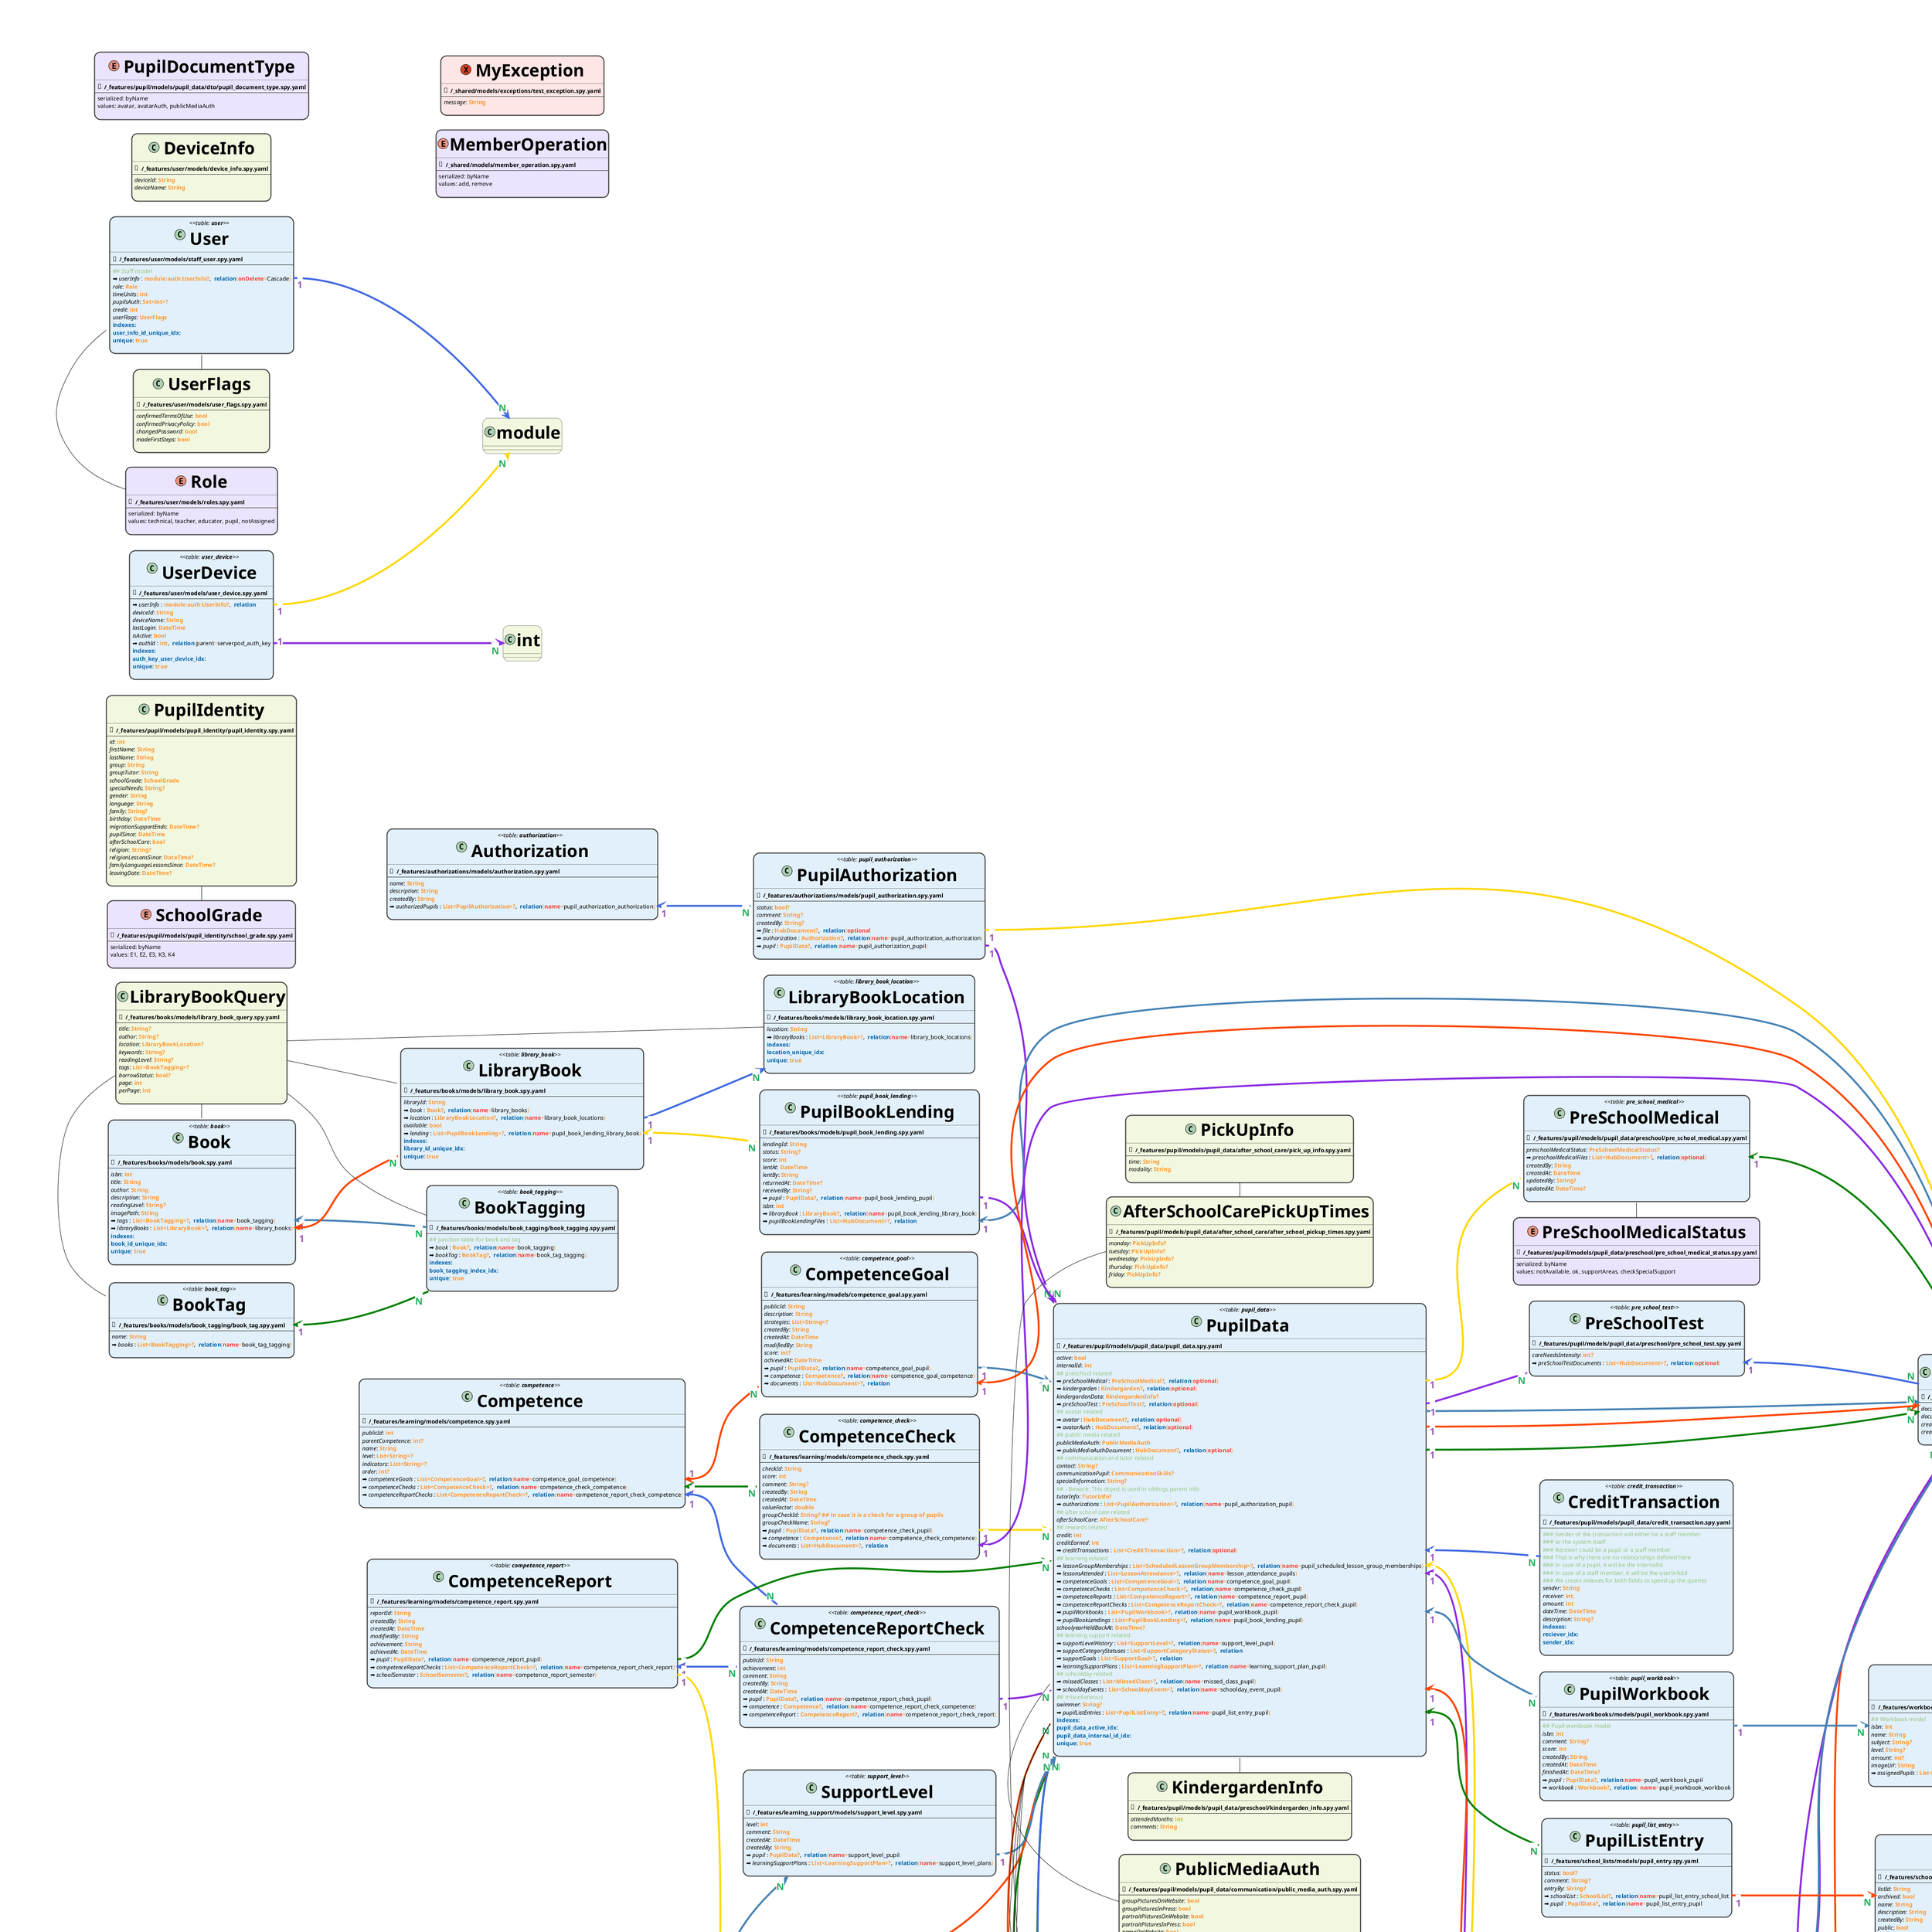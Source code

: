 @startuml school_data_hub_server
left to right direction
skinparam nodesep 30
skinparam ranksep 100
skinparam attributeFontSize 14
skinparam class {
  BackgroundColor #f1f8df
  BorderColor #333333
}
<style>
document {
  BackgroundColor #fff
  Margin 100 100 100 100
}
classDiagram {
  RoundCorner 25
  FontSize 13
  FontStyle Regular
  package {
    Padding 20 20 20 20
    LineColor #333333
    LineThickness 3
    FontSize 12
    BackgroundColor #fff2cc
    title {
      Padding 10 10 10 10
      FontSize 36
      FontStyle bold
    }
  }    
  class {
    Padding 10 10 10 10
    FontSize 12
        header {
          FontSize 36
          FontStyle bold
        } 
  }
}

</style>
 

enum ContactedType #ece4ff ##[bold] {
<size:14>📁</size> <b><size:12> /_features/attendance/models/contacted_type.spy.yaml</size></b>
--
  serialized: byName
  values: notSet, contacted, calledBack, notReached

}

class MissedClass <<table: <b>missed_class</b>>> #e2f0fb##[bold] {
<size:14>📁</size> <b><size:12> /_features/attendance/models/missed_class.spy.yaml</size></b>
--
  <i>missedType</i>: <b><color:#ff962f>MissedType</color></b>
  <i>unexcused</i>: <b><color:#ff962f>bool</color></b>
  <i>contacted</i>: <b><color:#ff962f>ContactedType</color></b>
  <i>returned</i>: <b><color:#ff962f>bool</color></b>
  <i>returnedAt</i>: <b><color:#ff962f>DateTime?</color></b>
  <i>writtenExcuse</i>: <b><color:#ff962f>bool</color></b>
  <i>minutesLate</i>: <b><color:#ff962f>int?</color></b>
  <i>createdBy</i>: <b><color:#ff962f>String</color></b>
  <i>modifiedBy</i>: <b><color:#ff962f>String?</color></b>
  <i>comment</i>: <b><color:#ff962f>String?</color></b>
 ➡️ <i>schoolday</i> : <b><color:#ff962f>Schoolday?</color></b>,  <b><color:#0164aa>relation</color></b><color:#ff962f>(</color><b><color:#f44336>name</color></b><color:#ff962f>=</color>missed_class_schoolday
 ➡️ <i>pupil</i> : <b><color:#ff962f>PupilData?</color></b>,  <b><color:#0164aa>relation</color></b><color:#ff962f>(</color><b><color:#f44336>name</color></b><color:#ff962f>=</color>missed_class_pupil
<b><color:#0164aa>indexes:</color></b>
<b><color:#0164aa>schoolday_pupil_data_idx:</color></b>
<b><color:#0164aa>unique</color></b>: <b><color:#ff962f>true</color></b>

}

class MissedClassDto ##[bold]  {
<size:14>📁</size> <b><size:12> /_features/attendance/models/missed_class_dto.spy.yaml</size></b>
--
  <i>missedClass</i>: <b><color:#ff962f>MissedClass</color></b>
  <i>operation</i>: <b><color:#ff962f>String</color></b>

}

enum MissedType #ece4ff ##[bold] {
<size:14>📁</size> <b><size:12> /_features/attendance/models/missed_type.spy.yaml</size></b>
--
  serialized: byName
  values: notSet, late, missed, home

}

class Authorization <<table: <b>authorization</b>>> #e2f0fb##[bold] {
<size:14>📁</size> <b><size:12> /_features/authorizations/models/authorization.spy.yaml</size></b>
--
  <i>name</i>: <b><color:#ff962f>String</color></b>
  <i>description</i>: <b><color:#ff962f>String</color></b>
  <i>createdBy</i>: <b><color:#ff962f>String</color></b>
 ➡️ <i>authorizedPupils</i> : <b><color:#ff962f>List<PupilAuthorization>?</color></b>,  <b><color:#0164aa>relation</color></b><color:#ff962f>(</color><b><color:#f44336>name</color></b><color:#ff962f>=</color>pupil_authorization_authorization<color:#ff962f>)</color>

}

class PupilAuthorization <<table: <b>pupil_authorization</b>>> #e2f0fb##[bold] {
<size:14>📁</size> <b><size:12> /_features/authorizations/models/pupil_authorization.spy.yaml</size></b>
--
  <i>status</i>: <b><color:#ff962f>bool?</color></b>
  <i>comment</i>: <b><color:#ff962f>String?</color></b>
  <i>createdBy</i>: <b><color:#ff962f>String?</color></b>
 ➡️ <i>file</i> : <b><color:#ff962f>HubDocument?</color></b>,  <b><color:#0164aa>relation</color></b><color:#ff962f>(</color><b><color:#f44336>optional</color></b>
 ➡️ <i>authorization</i> : <b><color:#ff962f>Authorization?</color></b>,  <b><color:#0164aa>relation</color></b><color:#ff962f>(</color><b><color:#f44336>name</color></b><color:#ff962f>=</color>pupil_authorization_authorization<color:#ff962f>)</color>
 ➡️ <i>pupil</i> : <b><color:#ff962f>PupilData?</color></b>,  <b><color:#0164aa>relation</color></b><color:#ff962f>(</color><b><color:#f44336>name</color></b><color:#ff962f>=</color>pupil_authorization_pupil<color:#ff962f>)</color>

}

class Book <<table: <b>book</b>>> #e2f0fb##[bold] {
<size:14>📁</size> <b><size:12> /_features/books/models/book.spy.yaml</size></b>
--
  <i>isbn</i>: <b><color:#ff962f>int</color></b>
  <i>title</i>: <b><color:#ff962f>String</color></b>
  <i>author</i>: <b><color:#ff962f>String</color></b>
  <i>description</i>: <b><color:#ff962f>String</color></b>
  <i>readingLevel</i>: <b><color:#ff962f>String?</color></b>
  <i>imagePath</i>: <b><color:#ff962f>String</color></b>
 ➡️ <i>tags</i> : <b><color:#ff962f>List<BookTagging>?</color></b>,  <b><color:#0164aa>relation</color></b><color:#ff962f>(</color><b><color:#f44336>name</color></b><color:#ff962f>=</color>book_tagging<color:#ff962f>)</color>
 ➡️ <i>libraryBooks</i> : <b><color:#ff962f>List<LibraryBook>?</color></b>,  <b><color:#0164aa>relation</color></b><color:#ff962f>(</color><b><color:#f44336>name</color></b><color:#ff962f>=</color>library_books<color:#ff962f>)</color>
<b><color:#0164aa>indexes:</color></b>
<b><color:#0164aa>book_id_unique_idx:</color></b>
<b><color:#0164aa>unique</color></b>: <b><color:#ff962f>true</color></b>

}

class BookTag <<table: <b>book_tag</b>>> #e2f0fb##[bold] {
<size:14>📁</size> <b><size:12> /_features/books/models/book_tagging/book_tag.spy.yaml</size></b>
--
  <i>name</i>: <b><color:#ff962f>String</color></b>
 ➡️ <i>books</i> : <b><color:#ff962f>List<BookTagging>?</color></b>,  <b><color:#0164aa>relation</color></b><color:#ff962f>(</color><b><color:#f44336>name</color></b><color:#ff962f>=</color>book_tag_tagging<color:#ff962f>)</color>

}

class BookTagging <<table: <b>book_tagging</b>>> #e2f0fb##[bold] {
<size:14>📁</size> <b><size:12> /_features/books/models/book_tagging/book_tagging.spy.yaml</size></b>
--
<color:#93c47d>## junction table for book and tag</color>
 ➡️ <i>book</i> : <b><color:#ff962f>Book?</color></b>,  <b><color:#0164aa>relation</color></b><color:#ff962f>(</color><b><color:#f44336>name</color></b><color:#ff962f>=</color>book_tagging<color:#ff962f>)</color>
 ➡️ <i>bookTag</i> : <b><color:#ff962f>BookTag?</color></b>,  <b><color:#0164aa>relation</color></b><color:#ff962f>(</color><b><color:#f44336>name</color></b><color:#ff962f>=</color>book_tag_tagging<color:#ff962f>)</color>
<b><color:#0164aa>indexes:</color></b>
<b><color:#0164aa>book_tagging_index_idx:</color></b>
<b><color:#0164aa>unique</color></b>: <b><color:#ff962f>true</color></b>

}

class LibraryBook <<table: <b>library_book</b>>> #e2f0fb##[bold] {
<size:14>📁</size> <b><size:12> /_features/books/models/library_book.spy.yaml</size></b>
--
  <i>libraryId</i>: <b><color:#ff962f>String</color></b>
 ➡️ <i>book</i> : <b><color:#ff962f>Book?</color></b>,  <b><color:#0164aa>relation</color></b><color:#ff962f>(</color><b><color:#f44336>name</color></b><color:#ff962f>=</color>library_books<color:#ff962f>)</color>
 ➡️ <i>location</i> : <b><color:#ff962f>LibraryBookLocation?</color></b>,  <b><color:#0164aa>relation</color></b><color:#ff962f>(</color><b><color:#f44336>name</color></b><color:#ff962f>=</color>library_book_locations<color:#ff962f>)</color>
  <i>available</i>: <b><color:#ff962f>bool</color></b>
 ➡️ <i>lending</i> : <b><color:#ff962f>List<PupilBookLending>?</color></b>,  <b><color:#0164aa>relation</color></b><color:#ff962f>(</color><b><color:#f44336>name</color></b><color:#ff962f>=</color>pupil_book_lending_library_book<color:#ff962f>)</color>
<b><color:#0164aa>indexes:</color></b>
<b><color:#0164aa>library_id_unique_idx:</color></b>
<b><color:#0164aa>unique</color></b>: <b><color:#ff962f>true</color></b>

}

class LibraryBookLocation <<table: <b>library_book_location</b>>> #e2f0fb##[bold] {
<size:14>📁</size> <b><size:12> /_features/books/models/library_book_location.spy.yaml</size></b>
--
  <i>location</i>: <b><color:#ff962f>String</color></b>
 ➡️ <i>libraryBooks</i> : <b><color:#ff962f>List<LibraryBook>?</color></b>,  <b><color:#0164aa>relation</color></b><color:#ff962f>(</color><b><color:#f44336>name</color></b><color:#ff962f>=</color>library_book_locations<color:#ff962f>)</color>
<b><color:#0164aa>indexes:</color></b>
<b><color:#0164aa>location_unique_idx:</color></b>
<b><color:#0164aa>unique</color></b>: <b><color:#ff962f>true</color></b>

}

class LibraryBookQuery ##[bold]  {
<size:14>📁</size> <b><size:12> /_features/books/models/library_book_query.spy.yaml</size></b>
--
  <i>title</i>: <b><color:#ff962f>String?</color></b>
  <i>author</i>: <b><color:#ff962f>String?</color></b>
  <i>location</i>: <b><color:#ff962f>LibraryBookLocation?</color></b>
  <i>keywords</i>: <b><color:#ff962f>String?</color></b>
  <i>readingLevel</i>: <b><color:#ff962f>String?</color></b>
  <i>tags</i>: <b><color:#ff962f>List<BookTagging>?</color></b>
  <i>borrowStatus</i>: <b><color:#ff962f>bool?</color></b>
  <i>page</i>: <b><color:#ff962f>int</color></b>
  <i>perPage</i>: <b><color:#ff962f>int</color></b>

}

class PupilBookLending <<table: <b>pupil_book_lending</b>>> #e2f0fb##[bold] {
<size:14>📁</size> <b><size:12> /_features/books/models/pupil_book_lending.spy.yaml</size></b>
--
  <i>lendingId</i>: <b><color:#ff962f>String</color></b>
  <i>status</i>: <b><color:#ff962f>String?</color></b>
  <i>score</i>: <b><color:#ff962f>int</color></b>
  <i>lentAt</i>: <b><color:#ff962f>DateTime</color></b>
  <i>lentBy</i>: <b><color:#ff962f>String</color></b>
  <i>returnedAt</i>: <b><color:#ff962f>DateTime?</color></b>
  <i>receivedBy</i>: <b><color:#ff962f>String?</color></b>
 ➡️ <i>pupil</i> : <b><color:#ff962f>PupilData?</color></b>,  <b><color:#0164aa>relation</color></b><color:#ff962f>(</color><b><color:#f44336>name</color></b><color:#ff962f>=</color>pupil_book_lending_pupil<color:#ff962f>)</color>
  <i>isbn</i>: <b><color:#ff962f>int</color></b>
 ➡️ <i>libraryBook</i> : <b><color:#ff962f>LibraryBook?</color></b>,  <b><color:#0164aa>relation</color></b><color:#ff962f>(</color><b><color:#f44336>name</color></b><color:#ff962f>=</color>pupil_book_lending_library_book<color:#ff962f>)</color>
 ➡️ <i>pupilBookLendingFiles</i> : <b><color:#ff962f>List<HubDocument>?</color></b>,  <b><color:#0164aa>relation</color></b>

}

class Competence <<table: <b>competence</b>>> #e2f0fb##[bold] {
<size:14>📁</size> <b><size:12> /_features/learning/models/competence.spy.yaml</size></b>
--
  <i>publicId</i>: <b><color:#ff962f>int</color></b>
  <i>parentCompetence</i>: <b><color:#ff962f>int?</color></b>
  <i>name</i>: <b><color:#ff962f>String</color></b>
  <i>level</i>: <b><color:#ff962f>List<String>?</color></b>
  <i>indicators</i>: <b><color:#ff962f>List<String>?</color></b>
  <i>order</i>: <b><color:#ff962f>int?</color></b>
 ➡️ <i>competenceGoals</i> : <b><color:#ff962f>List<CompetenceGoal>?</color></b>,  <b><color:#0164aa>relation</color></b><color:#ff962f>(</color><b><color:#f44336>name</color></b><color:#ff962f>=</color>competence_goal_competence<color:#ff962f>)</color>
 ➡️ <i>competenceChecks</i> : <b><color:#ff962f>List<CompetenceCheck>?</color></b>,  <b><color:#0164aa>relation</color></b><color:#ff962f>(</color><b><color:#f44336>name</color></b><color:#ff962f>=</color>competence_check_competence<color:#ff962f>)</color>
 ➡️ <i>competenceReportChecks</i> : <b><color:#ff962f>List<CompetenceReportCheck>?</color></b>,  <b><color:#0164aa>relation</color></b><color:#ff962f>(</color><b><color:#f44336>name</color></b><color:#ff962f>=</color>competence_report_check_competence<color:#ff962f>)</color>

}

class CompetenceCheck <<table: <b>competence_check</b>>> #e2f0fb##[bold] {
<size:14>📁</size> <b><size:12> /_features/learning/models/competence_check.spy.yaml</size></b>
--
  <i>checkId</i>: <b><color:#ff962f>String</color></b>
  <i>score</i>: <b><color:#ff962f>int</color></b>
  <i>comment</i>: <b><color:#ff962f>String?</color></b>
  <i>createdBy</i>: <b><color:#ff962f>String</color></b>
  <i>createdAt</i>: <b><color:#ff962f>DateTime</color></b>
  <i>valueFactor</i>: <b><color:#ff962f>double</color></b>
  <i>groupCheckId</i>: <b><color:#ff962f>String? ## in case it is a check for a group of pupils</color></b>
  <i>groupCheckName</i>: <b><color:#ff962f>String?</color></b>
 ➡️ <i>pupil</i> : <b><color:#ff962f>PupilData?</color></b>,  <b><color:#0164aa>relation</color></b><color:#ff962f>(</color><b><color:#f44336>name</color></b><color:#ff962f>=</color>competence_check_pupil<color:#ff962f>)</color>
 ➡️ <i>competence</i> : <b><color:#ff962f>Competence?</color></b>,  <b><color:#0164aa>relation</color></b><color:#ff962f>(</color><b><color:#f44336>name</color></b><color:#ff962f>=</color>competence_check_competence<color:#ff962f>)</color>
 ➡️ <i>documents</i> : <b><color:#ff962f>List<HubDocument>?</color></b>,  <b><color:#0164aa>relation</color></b>

}

class CompetenceGoal <<table: <b>competence_goal</b>>> #e2f0fb##[bold] {
<size:14>📁</size> <b><size:12> /_features/learning/models/competence_goal.spy.yaml</size></b>
--
  <i>publicId</i>: <b><color:#ff962f>String</color></b>
  <i>description</i>: <b><color:#ff962f>String</color></b>
  <i>strategies</i>: <b><color:#ff962f>List<String>?</color></b>
  <i>createdBy</i>: <b><color:#ff962f>String</color></b>
  <i>createdAt</i>: <b><color:#ff962f>DateTime</color></b>
  <i>modifiedBy</i>: <b><color:#ff962f>String</color></b>
  <i>score</i>: <b><color:#ff962f>int?</color></b>
  <i>achievedAt</i>: <b><color:#ff962f>DateTime</color></b>
 ➡️ <i>pupil</i> : <b><color:#ff962f>PupilData?</color></b>,  <b><color:#0164aa>relation</color></b><color:#ff962f>(</color><b><color:#f44336>name</color></b><color:#ff962f>=</color>competence_goal_pupil<color:#ff962f>)</color>
 ➡️ <i>competence</i> : <b><color:#ff962f>Competence?</color></b>,  <b><color:#0164aa>relation</color></b><color:#ff962f>(</color><b><color:#f44336>name</color></b><color:#ff962f>=</color>competence_goal_competence<color:#ff962f>)</color>
 ➡️ <i>documents</i> : <b><color:#ff962f>List<HubDocument>?</color></b>,  <b><color:#0164aa>relation</color></b>

}

class CompetenceReport <<table: <b>competence_report</b>>> #e2f0fb##[bold] {
<size:14>📁</size> <b><size:12> /_features/learning/models/competence_report.spy.yaml</size></b>
--
  <i>reportId</i>: <b><color:#ff962f>String</color></b>
  <i>createdBy</i>: <b><color:#ff962f>String</color></b>
  <i>createdAt</i>: <b><color:#ff962f>DateTime</color></b>
  <i>modifiedBy</i>: <b><color:#ff962f>String</color></b>
  <i>achievement</i>: <b><color:#ff962f>String</color></b>
  <i>achievedAt</i>: <b><color:#ff962f>DateTime</color></b>
 ➡️ <i>pupil</i> : <b><color:#ff962f>PupilData?</color></b>,  <b><color:#0164aa>relation</color></b><color:#ff962f>(</color><b><color:#f44336>name</color></b><color:#ff962f>=</color>competence_report_pupil<color:#ff962f>)</color>
 ➡️ <i>competenceReportChecks</i> : <b><color:#ff962f>List<CompetenceReportCheck>?</color></b>,  <b><color:#0164aa>relation</color></b><color:#ff962f>(</color><b><color:#f44336>name</color></b><color:#ff962f>=</color>competence_report_check_report<color:#ff962f>)</color>
 ➡️ <i>schoolSemester</i> : <b><color:#ff962f>SchoolSemester?</color></b>,  <b><color:#0164aa>relation</color></b><color:#ff962f>(</color><b><color:#f44336>name</color></b><color:#ff962f>=</color>competence_report_semester<color:#ff962f>)</color>

}

class CompetenceReportCheck <<table: <b>competence_report_check</b>>> #e2f0fb##[bold] {
<size:14>📁</size> <b><size:12> /_features/learning/models/competence_report_check.spy.yaml</size></b>
--
  <i>publicId</i>: <b><color:#ff962f>String</color></b>
  <i>achievement</i>: <b><color:#ff962f>int</color></b>
  <i>comment</i>: <b><color:#ff962f>String</color></b>
  <i>createdBy</i>: <b><color:#ff962f>String</color></b>
  <i>createdAt</i>: <b><color:#ff962f>DateTime</color></b>
 ➡️ <i>pupil</i> : <b><color:#ff962f>PupilData?</color></b>,  <b><color:#0164aa>relation</color></b><color:#ff962f>(</color><b><color:#f44336>name</color></b><color:#ff962f>=</color>competence_report_check_pupil<color:#ff962f>)</color>
 ➡️ <i>competence</i> : <b><color:#ff962f>Competence?</color></b>,  <b><color:#0164aa>relation</color></b><color:#ff962f>(</color><b><color:#f44336>name</color></b><color:#ff962f>=</color>competence_report_check_competence<color:#ff962f>)</color>
 ➡️ <i>competenceReport</i> : <b><color:#ff962f>CompetenceReport?</color></b>,  <b><color:#0164aa>relation</color></b><color:#ff962f>(</color><b><color:#f44336>name</color></b><color:#ff962f>=</color>competence_report_check_report<color:#ff962f>)</color>

}

class LearningSupportPlan <<table: <b>learning_support_plan</b>>> #e2f0fb##[bold] {
<size:14>📁</size> <b><size:12> /_features/learning_support/models/learning_support_plan.spy.yaml</size></b>
--
  <i>planId</i>: <b><color:#ff962f>String</color></b>
  <i>createdBy</i>: <b><color:#ff962f>String</color></b>
 ➡️ <i>learningSupportLevel</i> : <b><color:#ff962f>SupportLevel?</color></b>,  <b><color:#0164aa>relation</color></b><color:#ff962f>(</color><b><color:#f44336>name</color></b><color:#ff962f>=</color>support_level_plans<color:#ff962f>)</color>
  <i>createdAt</i>: <b><color:#ff962f>DateTime</color></b>
  <i>comment</i>: <b><color:#ff962f>String?</color></b>
 ➡️ <i>pupil</i> : <b><color:#ff962f>PupilData?</color></b>,  <b><color:#0164aa>relation</color></b><color:#ff962f>(</color><b><color:#f44336>name</color></b><color:#ff962f>=</color>learning_support_plan_pupil<color:#ff962f>)</color>
 ➡️ <i>supportCategoryStatuses</i> : <b><color:#ff962f>List<SupportCategoryStatus>?</color></b>,  <b><color:#0164aa>relation</color></b>
 ➡️ <i>supportGoals</i> : <b><color:#ff962f>List<SupportGoal>?</color></b>,  <b><color:#0164aa>relation</color></b>
 ➡️ <i>schoolSemester</i> : <b><color:#ff962f>SchoolSemester?</color></b>,  <b><color:#0164aa>relation</color></b><color:#ff962f>(</color><b><color:#f44336>name</color></b><color:#ff962f>=</color>learning_support_plan_semester<color:#ff962f>)</color>

}

class SupportCategory <<table: <b>support_category</b>>> #e2f0fb##[bold] {
<size:14>📁</size> <b><size:12> /_features/learning_support/models/support_category.spy.yaml</size></b>
--
  <i>name</i>: <b><color:#ff962f>String</color></b>
  <i>categoryId</i>: <b><color:#ff962f>int</color></b>
  <i>parentCategory</i>: <b><color:#ff962f>int?</color></b>
 ➡️ <i>categoryGoals</i> : <b><color:#ff962f>List<SupportGoal>?</color></b>,  <b><color:#0164aa>relation</color></b>
 ➡️ <i>categoryStatues</i> : <b><color:#ff962f>List<SupportCategoryStatus>?</color></b>,  <b><color:#0164aa>relation</color></b>

}

class SupportCategoryStatus <<table: <b>support_category_status</b>>> #e2f0fb##[bold] {
<size:14>📁</size> <b><size:12> /_features/learning_support/models/support_category_status.spy.yaml</size></b>
--
  <i>score</i>: <b><color:#ff962f>int</color></b>
  <i>createdBy</i>: <b><color:#ff962f>String</color></b>
  <i>createdAt</i>: <b><color:#ff962f>DateTime</color></b>
  <i>comment</i>: <b><color:#ff962f>String</color></b>
 ➡️ <i>documents</i> : <b><color:#ff962f>List<HubDocument>?</color></b>,  <b><color:#0164aa>relation</color></b>
 ➡️ <i>pupil</i> : <b><color:#ff962f>PupilData?</color></b>,  <b><color:#0164aa>relation</color></b>
 ➡️ <i>supportCategory</i> : <b><color:#ff962f>SupportCategory?</color></b>,  <b><color:#0164aa>relation</color></b>
 ➡️ <i>learningSupportPlan</i> : <b><color:#ff962f>LearningSupportPlan?</color></b>,  <b><color:#0164aa>relation</color></b>

}

class SupportGoal <<table: <b>support_category_goal</b>>> #e2f0fb##[bold] {
<size:14>📁</size> <b><size:12> /_features/learning_support/models/support_goal/support_goal.spy.yaml</size></b>
--
  <i>goalId</i>: <b><color:#ff962f>String</color></b>
  <i>createdBy</i>: <b><color:#ff962f>String</color></b>
  <i>createdAt</i>: <b><color:#ff962f>DateTime</color></b>
  <i>score</i>: <b><color:#ff962f>int</color></b>
  <i>achievedAt</i>: <b><color:#ff962f>DateTime?</color></b>
  <i>description</i>: <b><color:#ff962f>String</color></b>
  <i>strategies</i>: <b><color:#ff962f>String</color></b>
 ➡️ <i>pupil</i> : <b><color:#ff962f>PupilData?</color></b>,  <b><color:#0164aa>relation</color></b>
 ➡️ <i>supportCategory</i> : <b><color:#ff962f>SupportCategory?</color></b>,  <b><color:#0164aa>relation</color></b><color:#ff962f>(</color><b><color:#f44336>onDelete</color></b><color:#ff962f>=</color>Cascade<color:#ff962f>)</color>
 ➡️ <i>goalChecks</i> : <b><color:#ff962f>List<SupportGoalCheck>?</color></b>,  <b><color:#0164aa>relation</color></b>

}

class SupportGoalCheck <<table: <b>support_goal_check</b>>> #e2f0fb##[bold] {
<size:14>📁</size> <b><size:12> /_features/learning_support/models/support_goal/support_goal_check.spy.yaml</size></b>
--
  <i>checkId</i>: <b><color:#ff962f>String</color></b>
  <i>createdBy</i>: <b><color:#ff962f>String</color></b>
  <i>createdAt</i>: <b><color:#ff962f>DateTime</color></b>
  <i>score</i>: <b><color:#ff962f>int</color></b>
  <i>comment</i>: <b><color:#ff962f>String</color></b>
 ➡️ <i>documents</i> : <b><color:#ff962f>List<HubDocument>?</color></b>,  <b><color:#0164aa>relation</color></b>
 ➡️ <i>supportGoal</i> : <b><color:#ff962f>SupportGoal?</color></b>,  <b><color:#0164aa>relation</color></b><color:#ff962f>(</color><b><color:#f44336>onDelete</color></b><color:#ff962f>=</color>Cascade<color:#ff962f>)</color>

}

class SupportLevel <<table: <b>support_level</b>>> #e2f0fb##[bold] {
<size:14>📁</size> <b><size:12> /_features/learning_support/models/support_level.spy.yaml</size></b>
--
  <i>level</i>: <b><color:#ff962f>int</color></b>
  <i>comment</i>: <b><color:#ff962f>String</color></b>
  <i>createdAt</i>: <b><color:#ff962f>DateTime</color></b>
  <i>createdBy</i>: <b><color:#ff962f>String</color></b>
 ➡️ <i>pupil</i> : <b><color:#ff962f>PupilData?</color></b>,  <b><color:#0164aa>relation</color></b><color:#ff962f>(</color><b><color:#f44336>name</color></b><color:#ff962f>=</color>support_level_pupil
 ➡️ <i>learningSupportPlans</i> : <b><color:#ff962f>List<LearningSupportPlan>?</color></b>,  <b><color:#0164aa>relation</color></b><color:#ff962f>(</color><b><color:#f44336>name</color></b><color:#ff962f>=</color>support_level_plans<color:#ff962f>)</color>

}

class AfterSchoolCare ##[bold]  {
<size:14>📁</size> <b><size:12> /_features/pupil/models/pupil_data/after_school_care/after_school_care.spy.yaml</size></b>
--
  <i>pickUpTimes</i>: <b><color:#ff962f>AfterSchoolCarePickUpTimes?</color></b>
  <i>afterSchoolCareInfo</i>: <b><color:#ff962f>String?</color></b>
  <i>emergencyCare</i>: <b><color:#ff962f>bool?</color></b>

}

class AfterSchoolCarePickUpTimes ##[bold]  {
<size:14>📁</size> <b><size:12> /_features/pupil/models/pupil_data/after_school_care/after_school_pickup_times.spy.yaml</size></b>
--
  <i>monday</i>: <b><color:#ff962f>PickUpInfo?</color></b>
  <i>tuesday</i>: <b><color:#ff962f>PickUpInfo?</color></b>
  <i>wednesday</i>: <b><color:#ff962f>PickUpInfo?</color></b>
  <i>thursday</i>: <b><color:#ff962f>PickUpInfo?</color></b>
  <i>friday</i>: <b><color:#ff962f>PickUpInfo?</color></b>

}

class PickUpInfo ##[bold]  {
<size:14>📁</size> <b><size:12> /_features/pupil/models/pupil_data/after_school_care/pick_up_info.spy.yaml</size></b>
--
  <i>time</i>: <b><color:#ff962f>String</color></b>
  <i>modality</i>: <b><color:#ff962f>String</color></b>

}

class CommunicationSkills ##[bold]  {
<size:14>📁</size> <b><size:12> /_features/pupil/models/pupil_data/communication/communication_skills.spy.yaml</size></b>
--
  <i>understanding</i>: <b><color:#ff962f>int</color></b>
  <i>speaking</i>: <b><color:#ff962f>int</color></b>
  <i>reading</i>: <b><color:#ff962f>int</color></b>
  <i>createdBy</i>: <b><color:#ff962f>String</color></b>
  <i>createdAt</i>: <b><color:#ff962f>DateTime</color></b>

}

class PublicMediaAuth ##[bold]  {
<size:14>📁</size> <b><size:12> /_features/pupil/models/pupil_data/communication/public_media_auth.spy.yaml</size></b>
--
  <i>groupPicturesOnWebsite</i>: <b><color:#ff962f>bool</color></b>
  <i>groupPicturesInPress</i>: <b><color:#ff962f>bool</color></b>
  <i>portraitPicturesOnWebsite</i>: <b><color:#ff962f>bool</color></b>
  <i>portraitPicturesInPress</i>: <b><color:#ff962f>bool</color></b>
  <i>nameOnWebsite</i>: <b><color:#ff962f>bool</color></b>
  <i>nameInPress</i>: <b><color:#ff962f>bool</color></b>
  <i>videoOnWebsite</i>: <b><color:#ff962f>bool</color></b>
  <i>videoInPress</i>: <b><color:#ff962f>bool</color></b>
  <i>createdBy</i>: <b><color:#ff962f>String</color></b>
  <i>createdAt</i>: <b><color:#ff962f>DateTime</color></b>

}

class TutorInfo ##[bold]  {
<size:14>📁</size> <b><size:12> /_features/pupil/models/pupil_data/communication/tutor_info.spy.yaml</size></b>
--
  <i>parentsContact</i>: <b><color:#ff962f>String?</color></b>
  <i>communicationTutor1</i>: <b><color:#ff962f>CommunicationSkills?</color></b>
  <i>communicationTutor2</i>: <b><color:#ff962f>CommunicationSkills?</color></b>
  <i>createdBy</i>: <b><color:#ff962f>String</color></b>

}

class CreditTransaction <<table: <b>credit_transaction</b>>> #e2f0fb##[bold] {
<size:14>📁</size> <b><size:12> /_features/pupil/models/pupil_data/credit_transaction.spy.yaml</size></b>
--
<color:#93c47d>### Sender of the transaction will either be a staff member</color>
<color:#93c47d>### or the system itself</color>
<color:#93c47d>### Receiver could be a pupil or a staff member</color>
<color:#93c47d>### That is why there are no relationships defined here</color>
<color:#93c47d>### In case of a pupil, it will be the internalId</color>
<color:#93c47d>### In case of a staff member, it will be the userInfoId</color>
<color:#93c47d>### We create indexes for both fields to speed up the queries</color>
  <i>sender</i>: <b><color:#ff962f>String</color></b>
  <i>receiver</i>: <b><color:#ff962f>int,</color></b>
  <i>amount</i>: <b><color:#ff962f>int</color></b>
  <i>dateTime</i>: <b><color:#ff962f>DateTime</color></b>
  <i>description</i>: <b><color:#ff962f>String?</color></b>
<b><color:#0164aa>indexes:</color></b>
<b><color:#0164aa>reciever_idx:</color></b>
<b><color:#0164aa>sender_idx:</color></b>

}

enum PupilDocumentType #ece4ff ##[bold] {
<size:14>📁</size> <b><size:12> /_features/pupil/models/pupil_data/dto/pupil_document_type.spy.yaml</size></b>
--
  serialized: byName
  values: avatar, avatarAuth, publicMediaAuth

}

class SiblingsTutorInfo ##[bold]  {
<size:14>📁</size> <b><size:12> /_features/pupil/models/pupil_data/dto/siblings_tutor_info_dto.spy.yaml</size></b>
--
<color:#93c47d>## we need this object for the endpoint to be able to update the parent info for all siblings</color>
  <i>tutorInfo</i>: <b><color:#ff962f>TutorInfo?</color></b>
  <i>siblingsIds</i>: <b><color:#ff962f>Set<int></color></b>

}

class Kindergarden <<table: <b>kindergarden</b>>> #e2f0fb##[bold] {
<size:14>📁</size> <b><size:12> /_features/pupil/models/pupil_data/preschool/kindergarden.spy.yaml</size></b>
--
  <i>name</i>: <b><color:#ff962f>String</color></b>
  <i>phone</i>: <b><color:#ff962f>String</color></b>
  <i>address</i>: <b><color:#ff962f>String</color></b>
  <i>email</i>: <b><color:#ff962f>String</color></b>
  <i>contactPerson</i>: <b><color:#ff962f>String</color></b>
 ➡️ <i>pupils</i> : <b><color:#ff962f>List<PupilData>?</color></b>,  <b><color:#0164aa>relation</color></b><color:#ff962f>(</color><b><color:#f44336>optional</color></b><color:#ff962f>)</color>

}

class KindergardenInfo ##[bold]  {
<size:14>📁</size> <b><size:12> /_features/pupil/models/pupil_data/preschool/kindergarden_info.spy.yaml</size></b>
--
  <i>attendedMonths</i>: <b><color:#ff962f>int</color></b>
  <i>comments</i>: <b><color:#ff962f>String</color></b>

}

class PreSchoolMedical <<table: <b>pre_school_medical</b>>> #e2f0fb##[bold] {
<size:14>📁</size> <b><size:12> /_features/pupil/models/pupil_data/preschool/pre_school_medical.spy.yaml</size></b>
--
  <i>preschoolMedicalStatus</i>: <b><color:#ff962f>PreSchoolMedicalStatus?</color></b>
 ➡️ <i>preschoolMedicalFiles</i> : <b><color:#ff962f>List<HubDocument>?</color></b>,  <b><color:#0164aa>relation</color></b><color:#ff962f>(</color><b><color:#f44336>optional</color></b><color:#ff962f>)</color>
  <i>createdBy</i>: <b><color:#ff962f>String</color></b>
  <i>createdAt</i>: <b><color:#ff962f>DateTime</color></b>
  <i>updatedBy</i>: <b><color:#ff962f>String?</color></b>
  <i>updatedAt</i>: <b><color:#ff962f>DateTime?</color></b>

}

enum PreSchoolMedicalStatus #ece4ff ##[bold] {
<size:14>📁</size> <b><size:12> /_features/pupil/models/pupil_data/preschool/pre_school_medical_status.spy.yaml</size></b>
--
  serialized: byName
  values: notAvailable, ok, supportAreas, checkSpecialSupport

}

class PreSchoolTest <<table: <b>pre_school_test</b>>> #e2f0fb##[bold] {
<size:14>📁</size> <b><size:12> /_features/pupil/models/pupil_data/preschool/pre_school_test.spy.yaml</size></b>
--
  <i>careNeedsIntensity</i>: <b><color:#ff962f>int?</color></b>
 ➡️ <i>preSchoolTestDocuments</i> : <b><color:#ff962f>List<HubDocument>?</color></b>,  <b><color:#0164aa>relation</color></b><color:#ff962f>(</color><b><color:#f44336>optional</color></b><color:#ff962f>)</color>

}

class PupilData <<table: <b>pupil_data</b>>> #e2f0fb##[bold] {
<size:14>📁</size> <b><size:12> /_features/pupil/models/pupil_data/pupil_data.spy.yaml</size></b>
--
  <i>active</i>: <b><color:#ff962f>bool</color></b>
  <i>internalId</i>: <b><color:#ff962f>int</color></b>
<color:#93c47d>## preschool related</color>
 ➡️ <i>preSchoolMedical</i> : <b><color:#ff962f>PreSchoolMedical?</color></b>,  <b><color:#0164aa>relation</color></b><color:#ff962f>(</color><b><color:#f44336>optional</color></b><color:#ff962f>)</color>
 ➡️ <i>kindergarden</i> : <b><color:#ff962f>Kindergarden?</color></b>,  <b><color:#0164aa>relation</color></b><color:#ff962f>(</color><b><color:#f44336>optional</color></b><color:#ff962f>)</color>
  <i>kindergardenData</i>: <b><color:#ff962f>KindergardenInfo?</color></b>
 ➡️ <i>preSchoolTest</i> : <b><color:#ff962f>PreSchoolTest?</color></b>,  <b><color:#0164aa>relation</color></b><color:#ff962f>(</color><b><color:#f44336>optional</color></b><color:#ff962f>)</color>
<color:#93c47d>## avatar related</color>
 ➡️ <i>avatar</i> : <b><color:#ff962f>HubDocument?</color></b>,  <b><color:#0164aa>relation</color></b><color:#ff962f>(</color><b><color:#f44336>optional</color></b><color:#ff962f>)</color>
 ➡️ <i>avatarAuth</i> : <b><color:#ff962f>HubDocument?</color></b>,  <b><color:#0164aa>relation</color></b><color:#ff962f>(</color><b><color:#f44336>optional</color></b><color:#ff962f>)</color>
<color:#93c47d>## public media related</color>
  <i>publicMediaAuth</i>: <b><color:#ff962f>PublicMediaAuth</color></b>
 ➡️ <i>publicMediaAuthDocument</i> : <b><color:#ff962f>HubDocument?</color></b>,  <b><color:#0164aa>relation</color></b><color:#ff962f>(</color><b><color:#f44336>optional</color></b><color:#ff962f>)</color>
<color:#93c47d>## communication and tutor related</color>
  <i>contact</i>: <b><color:#ff962f>String?</color></b>
  <i>communicationPupil</i>: <b><color:#ff962f>CommunicationSkills?</color></b>
  <i>specialInformation</i>: <b><color:#ff962f>String?</color></b>
<color:#93c47d>## - Beware: This object is used in siblings parent info</color>
  <i>tutorInfo</i>: <b><color:#ff962f>TutorInfo?</color></b>
 ➡️ <i>authorizations</i> : <b><color:#ff962f>List<PupilAuthorization>?</color></b>,  <b><color:#0164aa>relation</color></b><color:#ff962f>(</color><b><color:#f44336>name</color></b><color:#ff962f>=</color>pupil_authorization_pupil<color:#ff962f>)</color>
<color:#93c47d>## after school care related</color>
  <i>afterSchoolCare</i>: <b><color:#ff962f>AfterSchoolCare?</color></b>
<color:#93c47d>## rewards related</color>
  <i>credit</i>: <b><color:#ff962f>int</color></b>
  <i>creditEarned</i>: <b><color:#ff962f>int</color></b>
 ➡️ <i>creditTransactions</i> : <b><color:#ff962f>List<CreditTransaction>?</color></b>,  <b><color:#0164aa>relation</color></b><color:#ff962f>(</color><b><color:#f44336>optional</color></b><color:#ff962f>)</color>
<color:#93c47d>## learning related</color>
 ➡️ <i>lessonGroupMemberships</i> : <b><color:#ff962f>List<ScheduledLessonGroupMembership>?</color></b>,  <b><color:#0164aa>relation</color></b><color:#ff962f>(</color><b><color:#f44336>name</color></b><color:#ff962f>=</color>pupil_scheduled_lesson_group_memberships<color:#ff962f>)</color>
 ➡️ <i>lessonsAttended</i> : <b><color:#ff962f>List<LessonAttendance>?</color></b>,  <b><color:#0164aa>relation</color></b><color:#ff962f>(</color><b><color:#f44336>name</color></b><color:#ff962f>=</color>lesson_attendance_pupils<color:#ff962f>)</color>
 ➡️ <i>competenceGoals</i> : <b><color:#ff962f>List<CompetenceGoal>?</color></b>,  <b><color:#0164aa>relation</color></b><color:#ff962f>(</color><b><color:#f44336>name</color></b><color:#ff962f>=</color>competence_goal_pupil<color:#ff962f>)</color>
 ➡️ <i>competenceChecks</i> : <b><color:#ff962f>List<CompetenceCheck>?</color></b>,  <b><color:#0164aa>relation</color></b><color:#ff962f>(</color><b><color:#f44336>name</color></b><color:#ff962f>=</color>competence_check_pupil<color:#ff962f>)</color>
 ➡️ <i>competenceReports</i> : <b><color:#ff962f>List<CompetenceReport>?</color></b>,  <b><color:#0164aa>relation</color></b><color:#ff962f>(</color><b><color:#f44336>name</color></b><color:#ff962f>=</color>competence_report_pupil<color:#ff962f>)</color>
 ➡️ <i>competenceReportChecks</i> : <b><color:#ff962f>List<CompetenceReportCheck>?</color></b>,  <b><color:#0164aa>relation</color></b><color:#ff962f>(</color><b><color:#f44336>name</color></b><color:#ff962f>=</color>competence_report_check_pupil<color:#ff962f>)</color>
 ➡️ <i>pupilWorkbooks</i> : <b><color:#ff962f>List<PupilWorkbook>?</color></b>,  <b><color:#0164aa>relation</color></b><color:#ff962f>(</color><b><color:#f44336>name</color></b><color:#ff962f>=</color>pupil_workbook_pupil<color:#ff962f>)</color>
 ➡️ <i>pupilBookLendings</i> : <b><color:#ff962f>List<PupilBookLending>?</color></b>,  <b><color:#0164aa>relation</color></b><color:#ff962f>(</color><b><color:#f44336>name</color></b><color:#ff962f>=</color>pupil_book_lending_pupil<color:#ff962f>)</color>
  <i>schoolyearHeldBackAt</i>: <b><color:#ff962f>DateTime?</color></b>
<color:#93c47d>## learning support related</color>
 ➡️ <i>supportLevelHistory</i> : <b><color:#ff962f>List<SupportLevel>?</color></b>,  <b><color:#0164aa>relation</color></b><color:#ff962f>(</color><b><color:#f44336>name</color></b><color:#ff962f>=</color>support_level_pupil<color:#ff962f>)</color>
 ➡️ <i>supportCategoryStatuses</i> : <b><color:#ff962f>List<SupportCategoryStatus>?</color></b>,  <b><color:#0164aa>relation</color></b>
 ➡️ <i>supportGoals</i> : <b><color:#ff962f>List<SupportGoal>?</color></b>,  <b><color:#0164aa>relation</color></b>
 ➡️ <i>learningSupportPlans</i> : <b><color:#ff962f>List<LearningSupportPlan>?</color></b>,  <b><color:#0164aa>relation</color></b><color:#ff962f>(</color><b><color:#f44336>name</color></b><color:#ff962f>=</color>learning_support_plan_pupil<color:#ff962f>)</color>
<color:#93c47d>## schoolday related</color>
 ➡️ <i>missedClasses</i> : <b><color:#ff962f>List<MissedClass>?</color></b>,  <b><color:#0164aa>relation</color></b><color:#ff962f>(</color><b><color:#f44336>name</color></b><color:#ff962f>=</color>missed_class_pupil<color:#ff962f>)</color>
 ➡️ <i>schooldayEvents</i> : <b><color:#ff962f>List<SchooldayEvent>?</color></b>,  <b><color:#0164aa>relation</color></b><color:#ff962f>(</color><b><color:#f44336>name</color></b><color:#ff962f>=</color>schoolday_event_pupil<color:#ff962f>)</color>
<color:#93c47d>## miscellaneous</color>
  <i>swimmer</i>: <b><color:#ff962f>String?</color></b>
 ➡️ <i>pupilListEntries</i> : <b><color:#ff962f>List<PupilListEntry>?</color></b>,  <b><color:#0164aa>relation</color></b><color:#ff962f>(</color><b><color:#f44336>name</color></b><color:#ff962f>=</color>pupil_list_entry_pupil<color:#ff962f>)</color>
<b><color:#0164aa>indexes:</color></b>
<b><color:#0164aa>pupil_data_active_idx:</color></b>
<b><color:#0164aa>pupil_data_internal_id_idx:</color></b>
<b><color:#0164aa>unique</color></b>: <b><color:#ff962f>true</color></b>

}

class PupilIdentity ##[bold]  {
<size:14>📁</size> <b><size:12> /_features/pupil/models/pupil_identity/pupil_identity.spy.yaml</size></b>
--
  <i>id</i>: <b><color:#ff962f>int</color></b>
  <i>firstName</i>: <b><color:#ff962f>String</color></b>
  <i>lastName</i>: <b><color:#ff962f>String</color></b>
  <i>group</i>: <b><color:#ff962f>String</color></b>
  <i>groupTutor</i>: <b><color:#ff962f>String</color></b>
  <i>schoolGrade</i>: <b><color:#ff962f>SchoolGrade</color></b>
  <i>specialNeeds</i>: <b><color:#ff962f>String?</color></b>
  <i>gender</i>: <b><color:#ff962f>String</color></b>
  <i>language</i>: <b><color:#ff962f>String</color></b>
  <i>family</i>: <b><color:#ff962f>String?</color></b>
  <i>birthday</i>: <b><color:#ff962f>DateTime</color></b>
  <i>migrationSupportEnds</i>: <b><color:#ff962f>DateTime?</color></b>
  <i>pupilSince</i>: <b><color:#ff962f>DateTime</color></b>
  <i>afterSchoolCare</i>: <b><color:#ff962f>bool</color></b>
  <i>religion</i>: <b><color:#ff962f>String?</color></b>
  <i>religionLessonsSince</i>: <b><color:#ff962f>DateTime?</color></b>
  <i>familyLanguageLessonsSince</i>: <b><color:#ff962f>DateTime?</color></b>
  <i>leavingDate</i>: <b><color:#ff962f>DateTime?</color></b>

}

enum SchoolGrade #ece4ff ##[bold] {
<size:14>📁</size> <b><size:12> /_features/pupil/models/pupil_identity/school_grade.spy.yaml</size></b>
--
  serialized: byName
  values: E1, E2, E3, K3, K4

}

class Schoolday <<table: <b>schoolday</b>>> #e2f0fb##[bold] {
<size:14>📁</size> <b><size:12> /_features/schoolday/models/schoolday.spy.yaml</size></b>
--
  <i>schoolday</i>: <b><color:#ff962f>DateTime</color></b>
 ➡️ <i>missedClasses</i> : <b><color:#ff962f>List<MissedClass>?</color></b>,  <b><color:#0164aa>relation</color></b><color:#ff962f>(</color><b><color:#f44336>name</color></b><color:#ff962f>=</color>missed_class_schoolday<color:#ff962f>)</color>
 ➡️ <i>schooldayEvents</i> : <b><color:#ff962f>List<SchooldayEvent>?</color></b>,  <b><color:#0164aa>relation</color></b><color:#ff962f>(</color><b><color:#f44336>name</color></b><color:#ff962f>=</color>schoolday_event_schoolday<color:#ff962f>)</color>
 ➡️ <i>schoolSemester</i> : <b><color:#ff962f>SchoolSemester?</color></b>,  <b><color:#0164aa>relation</color></b><color:#ff962f>(</color><b><color:#f44336>name</color></b><color:#ff962f>=</color>schoolday_school_semester<color:#ff962f>)</color>

}

class SchoolSemester <<table: <b>school_semester</b>>> #e2f0fb##[bold] {
<size:14>📁</size> <b><size:12> /_features/schoolday/models/school_semester.spy.yaml</size></b>
--
  <i>startDate</i>: <b><color:#ff962f>DateTime</color></b>
  <i>endDate</i>: <b><color:#ff962f>DateTime</color></b>
  <i>classConferenceDate</i>: <b><color:#ff962f>DateTime</color></b>
  <i>supportConferenceDate</i>: <b><color:#ff962f>DateTime</color></b>
  <i>isFirst</i>: <b><color:#ff962f>bool</color></b>
  <i>reportConferenceDate</i>: <b><color:#ff962f>DateTime</color></b>
 ➡️ <i>schooldays</i> : <b><color:#ff962f>List<Schoolday>?</color></b>,  <b><color:#0164aa>relation</color></b><color:#ff962f>(</color><b><color:#f44336>name</color></b><color:#ff962f>=</color>schoolday_school_semester<color:#ff962f>)</color>
 ➡️ <i>competenceReports</i> : <b><color:#ff962f>List<CompetenceReport>?</color></b>,  <b><color:#0164aa>relation</color></b><color:#ff962f>(</color><b><color:#f44336>name</color></b><color:#ff962f>=</color>competence_report_semester<color:#ff962f>)</color>
 ➡️ <i>learningSupportPlans</i> : <b><color:#ff962f>List<LearningSupportPlan>?</color></b>,  <b><color:#0164aa>relation</color></b><color:#ff962f>(</color><b><color:#f44336>name</color></b><color:#ff962f>=</color>learning_support_plan_semester<color:#ff962f>)</color>

}

class SchooldayEvent <<table: <b>schoolday_event</b>>> #e2f0fb##[bold] {
<size:14>📁</size> <b><size:12> /_features/schoolday_events/models/schoolday_event.spy.yaml</size></b>
--
  <i>eventId</i>: <b><color:#ff962f>String</color></b>
  <i>eventType</i>: <b><color:#ff962f>SchooldayEventType</color></b>
  <i>eventReason</i>: <b><color:#ff962f>String</color></b>
  <i>createdBy</i>: <b><color:#ff962f>String</color></b>
  <i>processed</i>: <b><color:#ff962f>bool</color></b>
  <i>processedBy</i>: <b><color:#ff962f>String?</color></b>
  <i>processedAt</i>: <b><color:#ff962f>DateTime?</color></b>
 ➡️ <i>document</i> : <b><color:#ff962f>HubDocument?</color></b>,  <b><color:#0164aa>relation</color></b><color:#ff962f>(</color><b><color:#f44336>optional</color></b><color:#ff962f>)</color>
 ➡️ <i>processedDocument</i> : <b><color:#ff962f>HubDocument?</color></b>,  <b><color:#0164aa>relation</color></b><color:#ff962f>(</color><b><color:#f44336>optional</color></b><color:#ff962f>)</color>
 ➡️ <i>schoolday</i> : <b><color:#ff962f>Schoolday?</color></b>,  <b><color:#0164aa>relation</color></b><color:#ff962f>(</color><b><color:#f44336>name</color></b><color:#ff962f>=</color>schoolday_event_schoolday<color:#ff962f>)</color>
 ➡️ <i>pupil</i> : <b><color:#ff962f>PupilData?</color></b>,  <b><color:#0164aa>relation</color></b><color:#ff962f>(</color><b><color:#f44336>name</color></b><color:#ff962f>=</color>schoolday_event_pupil<color:#ff962f>)</color>

}

enum SchooldayEventType #ece4ff ##[bold] {
<size:14>📁</size> <b><size:12> /_features/schoolday_events/models/schoolday_event_type.spy.yaml</size></b>
--
  serialized: byName
  values: notSet, parentsMeeting, admonition, afternoonCareAdmonition, admonitionAndBanned, otherEvent

}

class PupilListEntry <<table: <b>pupil_list_entry</b>>> #e2f0fb##[bold] {
<size:14>📁</size> <b><size:12> /_features/school_lists/models/pupil_entry.spy.yaml</size></b>
--
  <i>status</i>: <b><color:#ff962f>bool?</color></b>
  <i>comment</i>: <b><color:#ff962f>String?</color></b>
  <i>entryBy</i>: <b><color:#ff962f>String?</color></b>
 ➡️ <i>schoolList</i> : <b><color:#ff962f>SchoolList?</color></b>,  <b><color:#0164aa>relation</color></b><color:#ff962f>(</color><b><color:#f44336>name</color></b><color:#ff962f>=</color>pupil_list_entry_school_list
 ➡️ <i>pupil</i> : <b><color:#ff962f>PupilData?</color></b>,  <b><color:#0164aa>relation</color></b><color:#ff962f>(</color><b><color:#f44336>name</color></b><color:#ff962f>=</color>pupil_list_entry_pupil

}

class SchoolList <<table: <b>school_list</b>>> #e2f0fb##[bold] {
<size:14>📁</size> <b><size:12> /_features/school_lists/models/school_list.spy.yaml</size></b>
--
  <i>listId</i>: <b><color:#ff962f>String</color></b>
  <i>archived</i>: <b><color:#ff962f>bool</color></b>
  <i>name</i>: <b><color:#ff962f>String</color></b>
  <i>description</i>: <b><color:#ff962f>String</color></b>
  <i>createdBy</i>: <b><color:#ff962f>String</color></b>
  <i>public</i>: <b><color:#ff962f>bool</color></b>
  <i>authorizedUsers</i>: <b><color:#ff962f>String?</color></b>
 ➡️ <i>pupilEntries</i> : <b><color:#ff962f>List<PupilListEntry>?</color></b>,  <b><color:#0164aa>relation</color></b><color:#ff962f>(</color><b><color:#f44336>name</color></b><color:#ff962f>=</color>pupil_list_entry_school_list<color:#ff962f>)</color>

}

class Classroom <<table: <b>room</b>>> #e2f0fb##[bold] {
<size:14>📁</size> <b><size:12> /_features/timetable/models/classroom.spy.yaml</size></b>
--
  <i>roomCode</i>: <b><color:#ff962f>String</color></b>
  <i>roomName</i>: <b><color:#ff962f>String</color></b>
 ➡️ <i>scheduledLessons</i> : <b><color:#ff962f>List<ScheduledLesson>?</color></b>,  <b><color:#0164aa>relation</color></b>

}

class Lesson <<table: <b>lesson</b>>> #e2f0fb##[bold] {
<size:14>📁</size> <b><size:12> /_features/timetable/models/lesson/lesson.spy.yaml</size></b>
--
  <i>publicId</i>: <b><color:#ff962f>String</color></b>
<color:#93c47d>## TODO: should relate with schoolday</color>
 ➡️ <i>attendedPupils</i> : <b><color:#ff962f>List<LessonAttendance>?</color></b>,  <b><color:#0164aa>relation</color></b><color:#ff962f>(</color><b><color:#f44336>name</color></b><color:#ff962f>=</color>lesson_attendance_lessons<color:#ff962f>)</color>
 ➡️ <i>subject</i> : <b><color:#ff962f>LessonSubject?</color></b>,  <b><color:#0164aa>relation</color></b><color:#ff962f>(</color><b><color:#f44336>name</color></b><color:#ff962f>=</color>lesson_subject_lessons<color:#ff962f>)</color>

}

class LessonAttendance <<table: <b>lesson_attendance</b>>> #e2f0fb##[bold] {
<size:14>📁</size> <b><size:12> /_features/timetable/models/lesson/lesson_attendance.spy.yaml</size></b>
--
<color:#93c47d>## junction table for pupils and lessons (many-to-many)</color>
 ➡️ <i>lesson</i> : <b><color:#ff962f>Lesson?</color></b>,  <b><color:#0164aa>relation</color></b><color:#ff962f>(</color><b><color:#f44336>name</color></b><color:#ff962f>=</color>lesson_attendance_lessons<color:#ff962f>)</color>
 ➡️ <i>pupil</i> : <b><color:#ff962f>PupilData?</color></b>,  <b><color:#0164aa>relation</color></b><color:#ff962f>(</color><b><color:#f44336>name</color></b><color:#ff962f>=</color>lesson_attendance_pupils<color:#ff962f>)</color>
  <i>comment</i>: <b><color:#ff962f>String?</color></b>
  <i>createdBy</i>: <b><color:#ff962f>String</color></b>
  <i>createdAt</i>: <b><color:#ff962f>DateTime</color></b>
  <i>modifiedBy</i>: <b><color:#ff962f>String</color></b>
  <i>modifiedAt</i>: <b><color:#ff962f>DateTime</color></b>

}

class LessonGroup <<table: <b>lesson_group</b>>> #e2f0fb##[bold] {
<size:14>📁</size> <b><size:12> /_features/timetable/models/lesson/lesson_group.spy.yaml</size></b>
--
  <i>publicId</i>: <b><color:#ff962f>String</color></b>
  <i>name</i>: <b><color:#ff962f>String</color></b>
  <i>color</i>: <b><color:#ff962f>String?</color></b>
  <i>createdBy</i>: <b><color:#ff962f>String</color></b>
  <i>createdAt</i>: <b><color:#ff962f>DateTime</color></b>
  <i>modifiedBy</i>: <b><color:#ff962f>String</color></b>
  <i>modifiedAt</i>: <b><color:#ff962f>DateTime</color></b>
 ➡️ <i>scheduledLessons</i> : <b><color:#ff962f>List<ScheduledLesson>?</color></b>,  <b><color:#0164aa>relation</color></b><color:#ff962f>(</color><b><color:#f44336>name</color></b><color:#ff962f>=</color>lesson_group_scheduled_lesson<color:#ff962f>)</color>
 ➡️ <i>memberships</i> : <b><color:#ff962f>List<ScheduledLessonGroupMembership>?</color></b>,  <b><color:#0164aa>relation</color></b><color:#ff962f>(</color><b><color:#f44336>name</color></b><color:#ff962f>=</color>group_scheduled_lesson_memberships<color:#ff962f>)</color>

}

class ScheduledLessonGroupMembership <<table: <b>lesson_group_pupil</b>>> #e2f0fb##[bold] {
<size:14>📁</size> <b><size:12> /_features/timetable/models/lesson/lesson_group_membership.spy.yaml</size></b>
--
<color:#93c47d>## Junction table for lessongroup and pupil</color>
 ➡️ <i>lessonGroup</i> : <b><color:#ff962f>LessonGroup?</color></b>,  <b><color:#0164aa>relation</color></b><color:#ff962f>(</color><b><color:#f44336>name</color></b><color:#ff962f>=</color>group_scheduled_lesson_memberships<color:#ff962f>)</color>
 ➡️ <i>pupilData</i> : <b><color:#ff962f>PupilData?</color></b>,  <b><color:#0164aa>relation</color></b><color:#ff962f>(</color><b><color:#f44336>name</color></b><color:#ff962f>=</color>pupil_scheduled_lesson_group_memberships<color:#ff962f>)</color>
<b><color:#0164aa>indexes:</color></b>
<b><color:#0164aa>lesson_group_membership_index_idx:</color></b>
<b><color:#0164aa>unique</color></b>: <b><color:#ff962f>true</color></b>

}

class LessonSubject <<table: <b>lesson_subject</b>>> #e2f0fb##[bold] {
<size:14>📁</size> <b><size:12> /_features/timetable/models/lesson/lesson_subject.spy.yaml</size></b>
--
  <i>name</i>: <b><color:#ff962f>String</color></b>
  <i>description</i>: <b><color:#ff962f>String?</color></b>
 ➡️ <i>lessons</i> : <b><color:#ff962f>List<Lesson>?</color></b>,  <b><color:#0164aa>relation</color></b><color:#ff962f>(</color><b><color:#f44336>name</color></b><color:#ff962f>=</color>lesson_subject_lessons<color:#ff962f>)</color>

}

class Subject <<table: <b>subject</b>>> #e2f0fb##[bold] {
<size:14>📁</size> <b><size:12> /_features/timetable/models/lesson/subject.spy.yaml</size></b>
--
  <i>publicId</i>: <b><color:#ff962f>String</color></b>
  <i>name</i>: <b><color:#ff962f>String</color></b>
  <i>description</i>: <b><color:#ff962f>String?</color></b>
  <i>color</i>: <b><color:#ff962f>String?</color></b>
  <i>createdBy</i>: <b><color:#ff962f>String</color></b>
  <i>createdAt</i>: <b><color:#ff962f>DateTime</color></b>
  <i>modifiedBy</i>: <b><color:#ff962f>String</color></b>
 ➡️ <i>scheduledLessons</i> : <b><color:#ff962f>List<ScheduledLesson>?</color></b>,  <b><color:#0164aa>relation</color></b><color:#ff962f>(</color><b><color:#f44336>name</color></b><color:#ff962f>=</color>subject_scheduled_lesson<color:#ff962f>)</color>

}

class ScheduledLesson <<table: <b>scheduled_lesson</b>>> #e2f0fb##[bold] {
<size:14>📁</size> <b><size:12> /_features/timetable/models/scheduled_lesson.spy.yaml</size></b>
--
  <i>active</i>: <b><color:#ff962f>bool</color></b>
  <i>publicId</i>: <b><color:#ff962f>String</color></b>
 ➡️ <i>subject</i> : <b><color:#ff962f>Subject?</color></b>,  <b><color:#0164aa>relation</color></b><color:#ff962f>(</color><b><color:#f44336>name</color></b><color:#ff962f>=</color>subject_scheduled_lesson<color:#ff962f>)</color>
 ➡️ <i>scheduledAt</i> : <b><color:#ff962f>TimetableSlot?</color></b>,  <b><color:#0164aa>relation</color></b>
  <i>lessonId</i>: <b><color:#ff962f>String</color></b>
 ➡️ <i>room</i> : <b><color:#ff962f>Classroom?</color></b>,  <b><color:#0164aa>relation</color></b>
 ➡️ <i>lessonGroup</i> : <b><color:#ff962f>LessonGroup?</color></b>,  <b><color:#0164aa>relation</color></b><color:#ff962f>(</color><b><color:#f44336>name</color></b><color:#ff962f>=</color>lesson_group_scheduled_lesson<color:#ff962f>)</color>
  <i>createdBy</i>: <b><color:#ff962f>String</color></b>
  <i>createdAt</i>: <b><color:#ff962f>DateTime</color></b>
  <i>modifiedBy</i>: <b><color:#ff962f>String</color></b>
  <i>modifiedAt</i>: <b><color:#ff962f>DateTime</color></b>
  <i>recordtest</i>: <b><color:#ff962f>({int testint, String testString})?</color></b>

}

class TimetableSlot <<table: <b>timetable_slot</b>>> #e2f0fb##[bold] {
<size:14>📁</size> <b><size:12> /_features/timetable/models/timetable_slot.spy.yaml</size></b>
--
  <i>day</i>: <b><color:#ff962f>Weekday?</color></b>
  <i>startTime</i>: <b><color:#ff962f>String?</color></b>
  <i>endTime</i>: <b><color:#ff962f>String?</color></b>

}

enum Weekday #ece4ff ##[bold] {
<size:14>📁</size> <b><size:12> /_features/timetable/models/weekday_enum.spy.yaml</size></b>
--
  serialized: byName
  values: monday, tuesday, wednesday, thursday, friday

}

class DeviceInfo ##[bold]  {
<size:14>📁</size> <b><size:12> /_features/user/models/device_info.spy.yaml</size></b>
--
  <i>deviceId</i>: <b><color:#ff962f>String</color></b>
  <i>deviceName</i>: <b><color:#ff962f>String</color></b>

}

enum Role #ece4ff ##[bold] {
<size:14>📁</size> <b><size:12> /_features/user/models/roles.spy.yaml</size></b>
--
  serialized: byName
  values: technical, teacher, educator, pupil, notAssigned

}

class User <<table: <b>user</b>>> #e2f0fb##[bold] {
<size:14>📁</size> <b><size:12> /_features/user/models/staff_user.spy.yaml</size></b>
--
<color:#93c47d>## Staff model</color>
 ➡️ <i>userInfo</i> : <b><color:#ff962f>module:auth:UserInfo?</color></b>,  <b><color:#0164aa>relation</color></b><color:#ff962f>(</color><b><color:#f44336>onDelete</color></b><color:#ff962f>=</color>Cascade<color:#ff962f>)</color>
  <i>role</i>: <b><color:#ff962f>Role</color></b>
  <i>timeUnits</i>: <b><color:#ff962f>int</color></b>
  <i>pupilsAuth</i>: <b><color:#ff962f>Set<int>?</color></b>
  <i>credit</i>: <b><color:#ff962f>int</color></b>
  <i>userFlags</i>: <b><color:#ff962f>UserFlags</color></b>
<b><color:#0164aa>indexes:</color></b>
<b><color:#0164aa>user_info_id_unique_idx:</color></b>
<b><color:#0164aa>unique</color></b>: <b><color:#ff962f>true</color></b>

}

class UserDevice <<table: <b>user_device</b>>> #e2f0fb##[bold] {
<size:14>📁</size> <b><size:12> /_features/user/models/user_device.spy.yaml</size></b>
--
 ➡️ <i>userInfo</i> : <b><color:#ff962f>module:auth:UserInfo?</color></b>,  <b><color:#0164aa>relation</color></b>
  <i>deviceId</i>: <b><color:#ff962f>String</color></b>
  <i>deviceName</i>: <b><color:#ff962f>String</color></b>
  <i>lastLogin</i>: <b><color:#ff962f>DateTime</color></b>
  <i>isActive</i>: <b><color:#ff962f>bool</color></b>
 ➡️ <i>authId</i> : <b><color:#ff962f>int</color></b>,  <b><color:#0164aa>relation</color></b><color:#ff962f>(</color>parent<color:#ff962f>=</color>serverpod_auth_key
<b><color:#0164aa>indexes:</color></b>
<b><color:#0164aa>auth_key_user_device_idx:</color></b>
<b><color:#0164aa>unique</color></b>: <b><color:#ff962f>true</color></b>

}

class UserFlags ##[bold]  {
<size:14>📁</size> <b><size:12> /_features/user/models/user_flags.spy.yaml</size></b>
--
  <i>confirmedTermsOfUse</i>: <b><color:#ff962f>bool</color></b>
  <i>confirmedPrivacyPolicy</i>: <b><color:#ff962f>bool</color></b>
  <i>changedPassword</i>: <b><color:#ff962f>bool</color></b>
  <i>madeFirstSteps</i>: <b><color:#ff962f>bool</color></b>

}

class PupilWorkbook <<table: <b>pupil_workbook</b>>> #e2f0fb##[bold] {
<size:14>📁</size> <b><size:12> /_features/workbooks/models/pupil_workbook.spy.yaml</size></b>
--
<color:#93c47d>## Pupil workbook model</color>
  <i>isbn</i>: <b><color:#ff962f>int</color></b>
  <i>comment</i>: <b><color:#ff962f>String?</color></b>
  <i>score</i>: <b><color:#ff962f>int</color></b>
  <i>createdBy</i>: <b><color:#ff962f>String</color></b>
  <i>createdAt</i>: <b><color:#ff962f>DateTime</color></b>
  <i>finishedAt</i>: <b><color:#ff962f>DateTime?</color></b>
 ➡️ <i>pupil</i> : <b><color:#ff962f>PupilData?</color></b>,  <b><color:#0164aa>relation</color></b><color:#ff962f>(</color><b><color:#f44336>name</color></b><color:#ff962f>=</color>pupil_workbook_pupil
 ➡️ <i>workbook</i> : <b><color:#ff962f>Workbook?</color></b>,  <b><color:#0164aa>relation</color></b><color:#ff962f>(</color> <b><color:#f44336>name</color></b><color:#ff962f>=</color>pupil_workbook_workbook

}

class Workbook <<table: <b>workbook</b>>> #e2f0fb##[bold] {
<size:14>📁</size> <b><size:12> /_features/workbooks/models/workbook.spy.yaml</size></b>
--
<color:#93c47d>## Workbook model</color>
  <i>isbn</i>: <b><color:#ff962f>int</color></b>
  <i>name</i>: <b><color:#ff962f>String</color></b>
  <i>subject</i>: <b><color:#ff962f>String?</color></b>
  <i>level</i>: <b><color:#ff962f>String?</color></b>
  <i>amount</i>: <b><color:#ff962f>int?</color></b>
  <i>imageUrl</i>: <b><color:#ff962f>String</color></b>
 ➡️ <i>assignedPupils</i> : <b><color:#ff962f>List<PupilWorkbook>?</color></b>,  <b><color:#0164aa>relation</color></b><color:#ff962f>(</color><b><color:#f44336>name</color></b><color:#ff962f>=</color>pupil_workbook_workbook<color:#ff962f>)</color>

}

exception MyException #ffe6e6##[bold]  {
<size:14>📁</size> <b><size:12> /_shared/models/exceptions/test_exception.spy.yaml</size></b>
--
  <i>message</i>: <b><color:#ff962f>String</color></b>

}

class HubDocument <<table: <b>hub_document</b>>> #e2f0fb##[bold] {
<size:14>📁</size> <b><size:12> /_shared/models/hub_document.spy.yaml</size></b>
--
  <i>documentId</i>: <b><color:#ff962f>String</color></b>
  <i>documentPath</i>: <b><color:#ff962f>String?, scope=serverOnly</color></b>
  <i>createdBy</i>: <b><color:#ff962f>String</color></b>
  <i>createdAt</i>: <b><color:#ff962f>DateTime</color></b>

}

enum MemberOperation #ece4ff ##[bold] {
<size:14>📁</size> <b><size:12> /_shared/models/member_operation.spy.yaml</size></b>
--
  serialized: byName
  values: add, remove

}

 MissedClass::schoolday "<b><size:20><color:#9b59b6><back:white>1</back></color></size></b>" -[#FF4500,thickness=4]-> "<b><size:20><color:#27ae60><back:white>N</back></color></size></b>" Schoolday 
 MissedClass::pupil "<b><size:20><color:#9b59b6><back:white>1</back></color></size></b>" -[#008000,thickness=4]-> "<b><size:20><color:#27ae60><back:white>N</back></color></size></b>" PupilData 
 Authorization::authorizedPupils "<b><size:20><color:#9b59b6><back:white>1</back></color></size></b>" <-[#4169E1,thickness=4]- "<b><size:20><color:#27ae60><back:white>N</back></color></size></b>" PupilAuthorization 
 PupilAuthorization::file "<b><size:20><color:#9b59b6><back:white>1</back></color></size></b>" -[#FFD700,thickness=4]-> "<b><size:20><color:#27ae60><back:white>N</back></color></size></b>" HubDocument 
 PupilAuthorization::pupil "<b><size:20><color:#9b59b6><back:white>1</back></color></size></b>" -[#8A2BE2,thickness=4]-> "<b><size:20><color:#27ae60><back:white>N</back></color></size></b>" PupilData 
 Book::tags "<b><size:20><color:#9b59b6><back:white>1</back></color></size></b>" <-[#4682B4,thickness=4]- "<b><size:20><color:#27ae60><back:white>N</back></color></size></b>" BookTagging 
 Book::libraryBooks "<b><size:20><color:#9b59b6><back:white>1</back></color></size></b>" <-[#FF4500,thickness=4]- "<b><size:20><color:#27ae60><back:white>N</back></color></size></b>" LibraryBook 
 BookTag::books "<b><size:20><color:#9b59b6><back:white>1</back></color></size></b>" <-[#008000,thickness=4]- "<b><size:20><color:#27ae60><back:white>N</back></color></size></b>" BookTagging 
 LibraryBook::location "<b><size:20><color:#9b59b6><back:white>1</back></color></size></b>" -[#4169E1,thickness=4]-> "<b><size:20><color:#27ae60><back:white>N</back></color></size></b>" LibraryBookLocation 
 LibraryBook::lending "<b><size:20><color:#9b59b6><back:white>1</back></color></size></b>" <-[#FFD700,thickness=4]- "<b><size:20><color:#27ae60><back:white>N</back></color></size></b>" PupilBookLending 
 PupilBookLending::pupil "<b><size:20><color:#9b59b6><back:white>1</back></color></size></b>" -[#8A2BE2,thickness=4]-> "<b><size:20><color:#27ae60><back:white>N</back></color></size></b>" PupilData 
 PupilBookLending::pupilBookLendingFiles "<b><size:20><color:#9b59b6><back:white>1</back></color></size></b>" <-[#4682B4,thickness=4]- "<b><size:20><color:#27ae60><back:white>N</back></color></size></b>" HubDocument 
 Competence::competenceGoals "<b><size:20><color:#9b59b6><back:white>1</back></color></size></b>" <-[#FF4500,thickness=4]- "<b><size:20><color:#27ae60><back:white>N</back></color></size></b>" CompetenceGoal 
 Competence::competenceChecks "<b><size:20><color:#9b59b6><back:white>1</back></color></size></b>" <-[#008000,thickness=4]- "<b><size:20><color:#27ae60><back:white>N</back></color></size></b>" CompetenceCheck 
 Competence::competenceReportChecks "<b><size:20><color:#9b59b6><back:white>1</back></color></size></b>" <-[#4169E1,thickness=4]- "<b><size:20><color:#27ae60><back:white>N</back></color></size></b>" CompetenceReportCheck 
 CompetenceCheck::pupil "<b><size:20><color:#9b59b6><back:white>1</back></color></size></b>" -[#FFD700,thickness=4]-> "<b><size:20><color:#27ae60><back:white>N</back></color></size></b>" PupilData 
 CompetenceCheck::documents "<b><size:20><color:#9b59b6><back:white>1</back></color></size></b>" <-[#8A2BE2,thickness=4]- "<b><size:20><color:#27ae60><back:white>N</back></color></size></b>" HubDocument 
 CompetenceGoal::pupil "<b><size:20><color:#9b59b6><back:white>1</back></color></size></b>" -[#4682B4,thickness=4]-> "<b><size:20><color:#27ae60><back:white>N</back></color></size></b>" PupilData 
 CompetenceGoal::documents "<b><size:20><color:#9b59b6><back:white>1</back></color></size></b>" <-[#FF4500,thickness=4]- "<b><size:20><color:#27ae60><back:white>N</back></color></size></b>" HubDocument 
 CompetenceReport::pupil "<b><size:20><color:#9b59b6><back:white>1</back></color></size></b>" -[#008000,thickness=4]-> "<b><size:20><color:#27ae60><back:white>N</back></color></size></b>" PupilData 
 CompetenceReport::competenceReportChecks "<b><size:20><color:#9b59b6><back:white>1</back></color></size></b>" <-[#4169E1,thickness=4]- "<b><size:20><color:#27ae60><back:white>N</back></color></size></b>" CompetenceReportCheck 
 CompetenceReport::schoolSemester "<b><size:20><color:#9b59b6><back:white>1</back></color></size></b>" -[#FFD700,thickness=4]-> "<b><size:20><color:#27ae60><back:white>N</back></color></size></b>" SchoolSemester 
 CompetenceReportCheck::pupil "<b><size:20><color:#9b59b6><back:white>1</back></color></size></b>" -[#8A2BE2,thickness=4]-> "<b><size:20><color:#27ae60><back:white>N</back></color></size></b>" PupilData 
 LearningSupportPlan::learningSupportLevel "<b><size:20><color:#9b59b6><back:white>1</back></color></size></b>" -[#4682B4,thickness=4]-> "<b><size:20><color:#27ae60><back:white>N</back></color></size></b>" SupportLevel 
 LearningSupportPlan::pupil "<b><size:20><color:#9b59b6><back:white>1</back></color></size></b>" -[#FF4500,thickness=4]-> "<b><size:20><color:#27ae60><back:white>N</back></color></size></b>" PupilData 
 LearningSupportPlan::supportCategoryStatuses "<b><size:20><color:#9b59b6><back:white>1</back></color></size></b>" <-[#008000,thickness=4]- "<b><size:20><color:#27ae60><back:white>N</back></color></size></b>" SupportCategoryStatus 
 LearningSupportPlan::supportGoals "<b><size:20><color:#9b59b6><back:white>1</back></color></size></b>" <-[#4169E1,thickness=4]- "<b><size:20><color:#27ae60><back:white>N</back></color></size></b>" SupportGoal 
 LearningSupportPlan::schoolSemester "<b><size:20><color:#9b59b6><back:white>1</back></color></size></b>" -[#FFD700,thickness=4]-> "<b><size:20><color:#27ae60><back:white>N</back></color></size></b>" SchoolSemester 
 SupportCategory::categoryGoals "<b><size:20><color:#9b59b6><back:white>1</back></color></size></b>" <-[#8A2BE2,thickness=4]- "<b><size:20><color:#27ae60><back:white>N</back></color></size></b>" SupportGoal 
 SupportCategory::categoryStatues "<b><size:20><color:#9b59b6><back:white>1</back></color></size></b>" <-[#4682B4,thickness=4]- "<b><size:20><color:#27ae60><back:white>N</back></color></size></b>" SupportCategoryStatus 
 SupportCategoryStatus::documents "<b><size:20><color:#9b59b6><back:white>1</back></color></size></b>" <-[#FF4500,thickness=4]- "<b><size:20><color:#27ae60><back:white>N</back></color></size></b>" HubDocument 
 SupportCategoryStatus::pupil "<b><size:20><color:#9b59b6><back:white>1</back></color></size></b>" -[#008000,thickness=4]-> "<b><size:20><color:#27ae60><back:white>N</back></color></size></b>" PupilData 
 SupportGoal::pupil "<b><size:20><color:#9b59b6><back:white>1</back></color></size></b>" -[#4169E1,thickness=4]-> "<b><size:20><color:#27ae60><back:white>N</back></color></size></b>" PupilData 
 SupportGoal::goalChecks "<b><size:20><color:#9b59b6><back:white>1</back></color></size></b>" <-[#FFD700,thickness=4]- "<b><size:20><color:#27ae60><back:white>N</back></color></size></b>" SupportGoalCheck 
 SupportGoalCheck::documents "<b><size:20><color:#9b59b6><back:white>1</back></color></size></b>" <-[#8A2BE2,thickness=4]- "<b><size:20><color:#27ae60><back:white>N</back></color></size></b>" HubDocument 
 SupportLevel::pupil "<b><size:20><color:#9b59b6><back:white>1</back></color></size></b>" -[#4682B4,thickness=4]-> "<b><size:20><color:#27ae60><back:white>N</back></color></size></b>" PupilData 
 Kindergarden::pupils "<b><size:20><color:#9b59b6><back:white>1</back></color></size></b>" <-[#FF4500,thickness=4]- "<b><size:20><color:#27ae60><back:white>N</back></color></size></b>" PupilData 
 PreSchoolMedical::preschoolMedicalFiles "<b><size:20><color:#9b59b6><back:white>1</back></color></size></b>" <-[#008000,thickness=4]- "<b><size:20><color:#27ae60><back:white>N</back></color></size></b>" HubDocument 
 PreSchoolTest::preSchoolTestDocuments "<b><size:20><color:#9b59b6><back:white>1</back></color></size></b>" <-[#4169E1,thickness=4]- "<b><size:20><color:#27ae60><back:white>N</back></color></size></b>" HubDocument 
 PupilData::preSchoolMedical "<b><size:20><color:#9b59b6><back:white>1</back></color></size></b>" -[#FFD700,thickness=4]-> "<b><size:20><color:#27ae60><back:white>N</back></color></size></b>" PreSchoolMedical 
 PupilData::preSchoolTest "<b><size:20><color:#9b59b6><back:white>1</back></color></size></b>" -[#8A2BE2,thickness=4]-> "<b><size:20><color:#27ae60><back:white>N</back></color></size></b>" PreSchoolTest 
 PupilData::avatar "<b><size:20><color:#9b59b6><back:white>1</back></color></size></b>" -[#4682B4,thickness=4]-> "<b><size:20><color:#27ae60><back:white>N</back></color></size></b>" HubDocument 
 PupilData::avatarAuth "<b><size:20><color:#9b59b6><back:white>1</back></color></size></b>" -[#FF4500,thickness=4]-> "<b><size:20><color:#27ae60><back:white>N</back></color></size></b>" HubDocument 
 PupilData::publicMediaAuthDocument "<b><size:20><color:#9b59b6><back:white>1</back></color></size></b>" -[#008000,thickness=4]-> "<b><size:20><color:#27ae60><back:white>N</back></color></size></b>" HubDocument 
 PupilData::creditTransactions "<b><size:20><color:#9b59b6><back:white>1</back></color></size></b>" <-[#4169E1,thickness=4]- "<b><size:20><color:#27ae60><back:white>N</back></color></size></b>" CreditTransaction 
 PupilData::lessonGroupMemberships "<b><size:20><color:#9b59b6><back:white>1</back></color></size></b>" <-[#FFD700,thickness=4]- "<b><size:20><color:#27ae60><back:white>N</back></color></size></b>" ScheduledLessonGroupMembership 
 PupilData::lessonsAttended "<b><size:20><color:#9b59b6><back:white>1</back></color></size></b>" <-[#8A2BE2,thickness=4]- "<b><size:20><color:#27ae60><back:white>N</back></color></size></b>" LessonAttendance 
 PupilData::pupilWorkbooks "<b><size:20><color:#9b59b6><back:white>1</back></color></size></b>" <-[#4682B4,thickness=4]- "<b><size:20><color:#27ae60><back:white>N</back></color></size></b>" PupilWorkbook 
 PupilData::schooldayEvents "<b><size:20><color:#9b59b6><back:white>1</back></color></size></b>" <-[#FF4500,thickness=4]- "<b><size:20><color:#27ae60><back:white>N</back></color></size></b>" SchooldayEvent 
 PupilData::pupilListEntries "<b><size:20><color:#9b59b6><back:white>1</back></color></size></b>" <-[#008000,thickness=4]- "<b><size:20><color:#27ae60><back:white>N</back></color></size></b>" PupilListEntry 
 Schoolday::schooldayEvents "<b><size:20><color:#9b59b6><back:white>1</back></color></size></b>" <-[#4169E1,thickness=4]- "<b><size:20><color:#27ae60><back:white>N</back></color></size></b>" SchooldayEvent 
 Schoolday::schoolSemester "<b><size:20><color:#9b59b6><back:white>1</back></color></size></b>" -[#FFD700,thickness=4]-> "<b><size:20><color:#27ae60><back:white>N</back></color></size></b>" SchoolSemester 
 SchooldayEvent::document "<b><size:20><color:#9b59b6><back:white>1</back></color></size></b>" -[#8A2BE2,thickness=4]-> "<b><size:20><color:#27ae60><back:white>N</back></color></size></b>" HubDocument 
 SchooldayEvent::processedDocument "<b><size:20><color:#9b59b6><back:white>1</back></color></size></b>" -[#4682B4,thickness=4]-> "<b><size:20><color:#27ae60><back:white>N</back></color></size></b>" HubDocument 
 PupilListEntry::schoolList "<b><size:20><color:#9b59b6><back:white>1</back></color></size></b>" -[#FF4500,thickness=4]-> "<b><size:20><color:#27ae60><back:white>N</back></color></size></b>" SchoolList 
 Classroom::scheduledLessons "<b><size:20><color:#9b59b6><back:white>1</back></color></size></b>" <-[#008000,thickness=4]- "<b><size:20><color:#27ae60><back:white>N</back></color></size></b>" ScheduledLesson 
 Lesson::attendedPupils "<b><size:20><color:#9b59b6><back:white>1</back></color></size></b>" <-[#4169E1,thickness=4]- "<b><size:20><color:#27ae60><back:white>N</back></color></size></b>" LessonAttendance 
 Lesson::subject "<b><size:20><color:#9b59b6><back:white>1</back></color></size></b>" -[#FFD700,thickness=4]-> "<b><size:20><color:#27ae60><back:white>N</back></color></size></b>" LessonSubject 
 LessonGroup::scheduledLessons "<b><size:20><color:#9b59b6><back:white>1</back></color></size></b>" <-[#8A2BE2,thickness=4]- "<b><size:20><color:#27ae60><back:white>N</back></color></size></b>" ScheduledLesson 
 LessonGroup::memberships "<b><size:20><color:#9b59b6><back:white>1</back></color></size></b>" <-[#4682B4,thickness=4]- "<b><size:20><color:#27ae60><back:white>N</back></color></size></b>" ScheduledLessonGroupMembership 
 Subject::scheduledLessons "<b><size:20><color:#9b59b6><back:white>1</back></color></size></b>" <-[#FF4500,thickness=4]- "<b><size:20><color:#27ae60><back:white>N</back></color></size></b>" ScheduledLesson 
 ScheduledLesson::scheduledAt "<b><size:20><color:#9b59b6><back:white>1</back></color></size></b>" -[#008000,thickness=4]-> "<b><size:20><color:#27ae60><back:white>N</back></color></size></b>" TimetableSlot 
 User::userInfo "<b><size:20><color:#9b59b6><back:white>1</back></color></size></b>" -[#4169E1,thickness=4]-> "<b><size:20><color:#27ae60><back:white>N</back></color></size></b>" module 
 UserDevice::userInfo "<b><size:20><color:#9b59b6><back:white>1</back></color></size></b>" -[#FFD700,thickness=4]-> "<b><size:20><color:#27ae60><back:white>N</back></color></size></b>" module 
 UserDevice::authId "<b><size:20><color:#9b59b6><back:white>1</back></color></size></b>" -[#8A2BE2,thickness=4]-> "<b><size:20><color:#27ae60><back:white>N</back></color></size></b>" int 
 PupilWorkbook::workbook "<b><size:20><color:#9b59b6><back:white>1</back></color></size></b>" -[#4682B4,thickness=4]-> "<b><size:20><color:#27ae60><back:white>N</back></color></size></b>" Workbook 

MissedClass - ContactedType
MissedClass - MissedType
MissedClassDto - MissedClass
LibraryBookQuery - Book
LibraryBookQuery - BookTag
LibraryBookQuery - BookTagging
LibraryBookQuery - LibraryBook
LibraryBookQuery - LibraryBookLocation
AfterSchoolCare - AfterSchoolCarePickUpTimes
AfterSchoolCarePickUpTimes - PickUpInfo
TutorInfo - CommunicationSkills
SiblingsTutorInfo - TutorInfo
PreSchoolMedical - PreSchoolMedicalStatus
PupilData - AfterSchoolCare
PupilData - CommunicationSkills
PupilData - PublicMediaAuth
PupilData - TutorInfo
PupilData - Kindergarden
PupilData - KindergardenInfo
PupilIdentity - SchoolGrade
SchooldayEvent - Schoolday
SchooldayEvent - SchooldayEventType
TimetableSlot - Weekday
User - Role
User - UserFlags
@enduml
